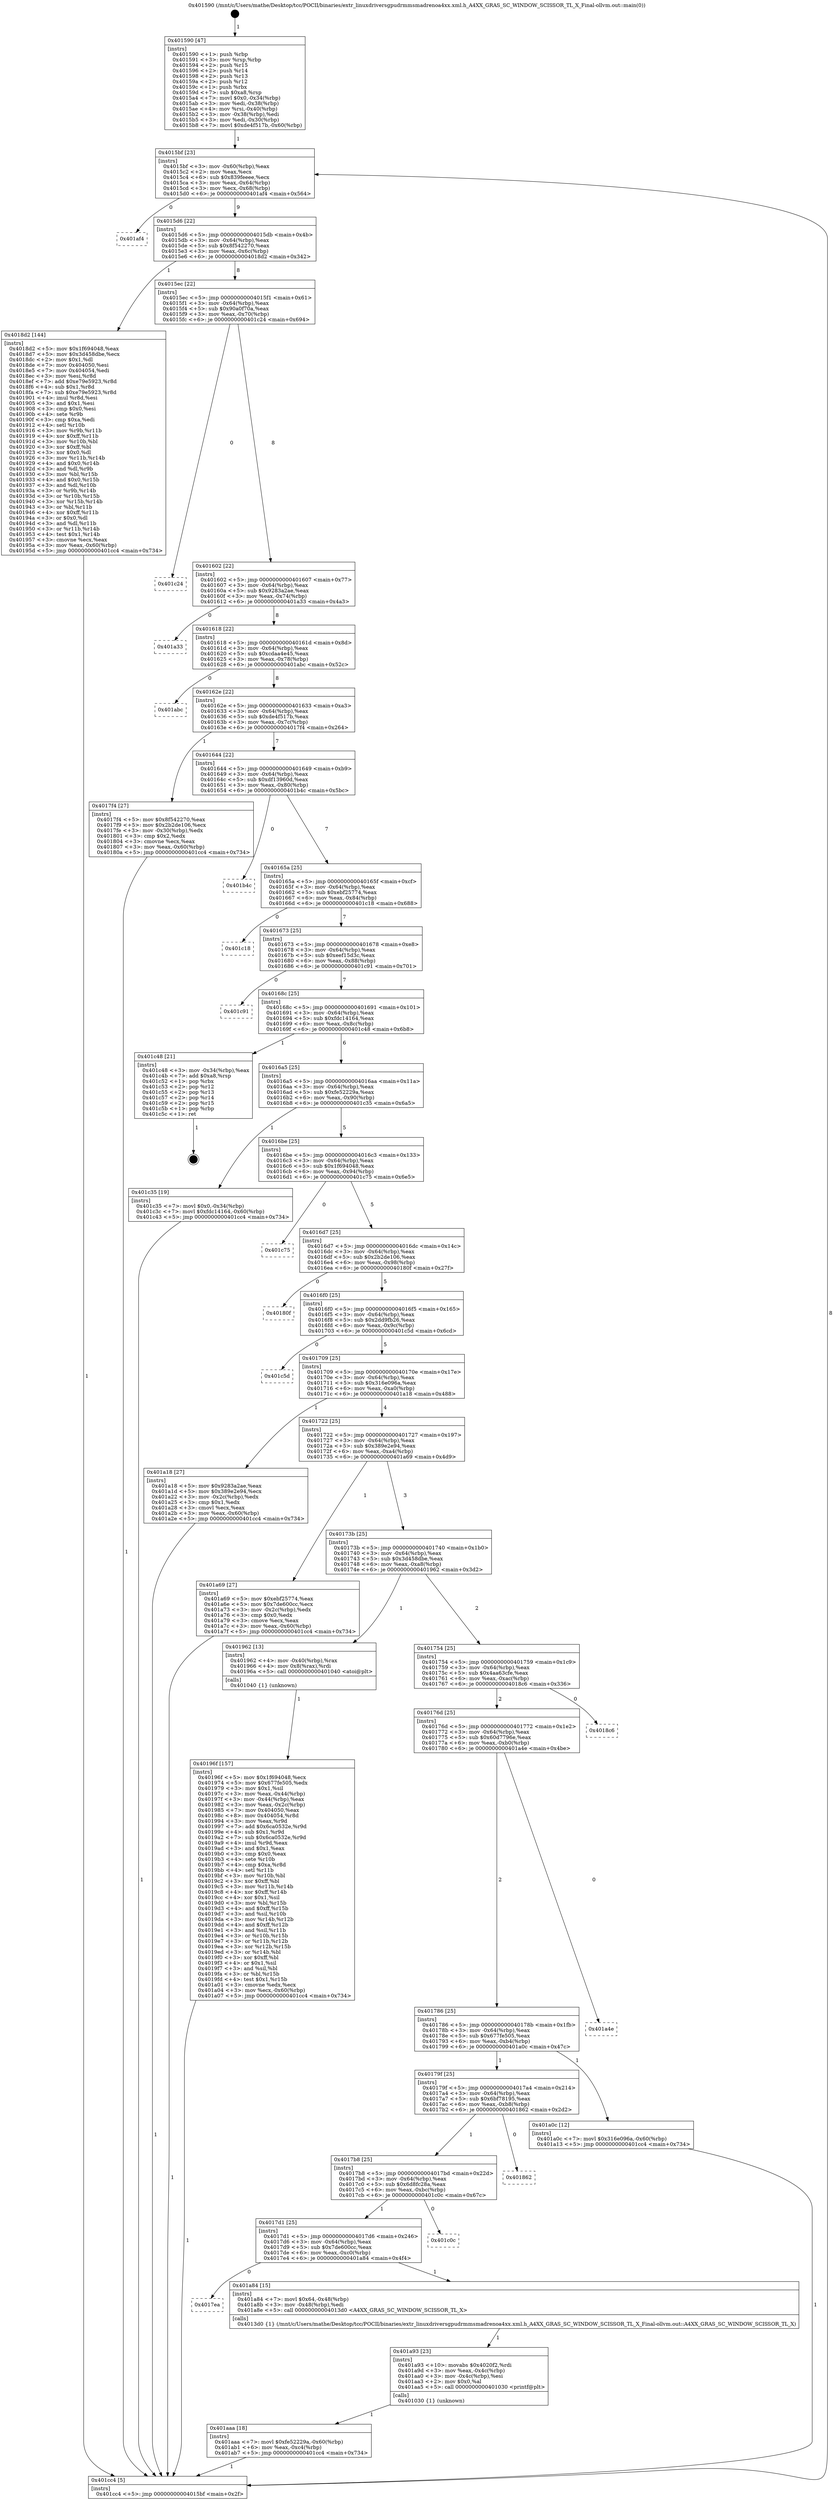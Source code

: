 digraph "0x401590" {
  label = "0x401590 (/mnt/c/Users/mathe/Desktop/tcc/POCII/binaries/extr_linuxdriversgpudrmmsmadrenoa4xx.xml.h_A4XX_GRAS_SC_WINDOW_SCISSOR_TL_X_Final-ollvm.out::main(0))"
  labelloc = "t"
  node[shape=record]

  Entry [label="",width=0.3,height=0.3,shape=circle,fillcolor=black,style=filled]
  "0x4015bf" [label="{
     0x4015bf [23]\l
     | [instrs]\l
     &nbsp;&nbsp;0x4015bf \<+3\>: mov -0x60(%rbp),%eax\l
     &nbsp;&nbsp;0x4015c2 \<+2\>: mov %eax,%ecx\l
     &nbsp;&nbsp;0x4015c4 \<+6\>: sub $0x839feeee,%ecx\l
     &nbsp;&nbsp;0x4015ca \<+3\>: mov %eax,-0x64(%rbp)\l
     &nbsp;&nbsp;0x4015cd \<+3\>: mov %ecx,-0x68(%rbp)\l
     &nbsp;&nbsp;0x4015d0 \<+6\>: je 0000000000401af4 \<main+0x564\>\l
  }"]
  "0x401af4" [label="{
     0x401af4\l
  }", style=dashed]
  "0x4015d6" [label="{
     0x4015d6 [22]\l
     | [instrs]\l
     &nbsp;&nbsp;0x4015d6 \<+5\>: jmp 00000000004015db \<main+0x4b\>\l
     &nbsp;&nbsp;0x4015db \<+3\>: mov -0x64(%rbp),%eax\l
     &nbsp;&nbsp;0x4015de \<+5\>: sub $0x8f542270,%eax\l
     &nbsp;&nbsp;0x4015e3 \<+3\>: mov %eax,-0x6c(%rbp)\l
     &nbsp;&nbsp;0x4015e6 \<+6\>: je 00000000004018d2 \<main+0x342\>\l
  }"]
  Exit [label="",width=0.3,height=0.3,shape=circle,fillcolor=black,style=filled,peripheries=2]
  "0x4018d2" [label="{
     0x4018d2 [144]\l
     | [instrs]\l
     &nbsp;&nbsp;0x4018d2 \<+5\>: mov $0x1f694048,%eax\l
     &nbsp;&nbsp;0x4018d7 \<+5\>: mov $0x3d458dbe,%ecx\l
     &nbsp;&nbsp;0x4018dc \<+2\>: mov $0x1,%dl\l
     &nbsp;&nbsp;0x4018de \<+7\>: mov 0x404050,%esi\l
     &nbsp;&nbsp;0x4018e5 \<+7\>: mov 0x404054,%edi\l
     &nbsp;&nbsp;0x4018ec \<+3\>: mov %esi,%r8d\l
     &nbsp;&nbsp;0x4018ef \<+7\>: add $0xe79e5923,%r8d\l
     &nbsp;&nbsp;0x4018f6 \<+4\>: sub $0x1,%r8d\l
     &nbsp;&nbsp;0x4018fa \<+7\>: sub $0xe79e5923,%r8d\l
     &nbsp;&nbsp;0x401901 \<+4\>: imul %r8d,%esi\l
     &nbsp;&nbsp;0x401905 \<+3\>: and $0x1,%esi\l
     &nbsp;&nbsp;0x401908 \<+3\>: cmp $0x0,%esi\l
     &nbsp;&nbsp;0x40190b \<+4\>: sete %r9b\l
     &nbsp;&nbsp;0x40190f \<+3\>: cmp $0xa,%edi\l
     &nbsp;&nbsp;0x401912 \<+4\>: setl %r10b\l
     &nbsp;&nbsp;0x401916 \<+3\>: mov %r9b,%r11b\l
     &nbsp;&nbsp;0x401919 \<+4\>: xor $0xff,%r11b\l
     &nbsp;&nbsp;0x40191d \<+3\>: mov %r10b,%bl\l
     &nbsp;&nbsp;0x401920 \<+3\>: xor $0xff,%bl\l
     &nbsp;&nbsp;0x401923 \<+3\>: xor $0x0,%dl\l
     &nbsp;&nbsp;0x401926 \<+3\>: mov %r11b,%r14b\l
     &nbsp;&nbsp;0x401929 \<+4\>: and $0x0,%r14b\l
     &nbsp;&nbsp;0x40192d \<+3\>: and %dl,%r9b\l
     &nbsp;&nbsp;0x401930 \<+3\>: mov %bl,%r15b\l
     &nbsp;&nbsp;0x401933 \<+4\>: and $0x0,%r15b\l
     &nbsp;&nbsp;0x401937 \<+3\>: and %dl,%r10b\l
     &nbsp;&nbsp;0x40193a \<+3\>: or %r9b,%r14b\l
     &nbsp;&nbsp;0x40193d \<+3\>: or %r10b,%r15b\l
     &nbsp;&nbsp;0x401940 \<+3\>: xor %r15b,%r14b\l
     &nbsp;&nbsp;0x401943 \<+3\>: or %bl,%r11b\l
     &nbsp;&nbsp;0x401946 \<+4\>: xor $0xff,%r11b\l
     &nbsp;&nbsp;0x40194a \<+3\>: or $0x0,%dl\l
     &nbsp;&nbsp;0x40194d \<+3\>: and %dl,%r11b\l
     &nbsp;&nbsp;0x401950 \<+3\>: or %r11b,%r14b\l
     &nbsp;&nbsp;0x401953 \<+4\>: test $0x1,%r14b\l
     &nbsp;&nbsp;0x401957 \<+3\>: cmovne %ecx,%eax\l
     &nbsp;&nbsp;0x40195a \<+3\>: mov %eax,-0x60(%rbp)\l
     &nbsp;&nbsp;0x40195d \<+5\>: jmp 0000000000401cc4 \<main+0x734\>\l
  }"]
  "0x4015ec" [label="{
     0x4015ec [22]\l
     | [instrs]\l
     &nbsp;&nbsp;0x4015ec \<+5\>: jmp 00000000004015f1 \<main+0x61\>\l
     &nbsp;&nbsp;0x4015f1 \<+3\>: mov -0x64(%rbp),%eax\l
     &nbsp;&nbsp;0x4015f4 \<+5\>: sub $0x90a0f70a,%eax\l
     &nbsp;&nbsp;0x4015f9 \<+3\>: mov %eax,-0x70(%rbp)\l
     &nbsp;&nbsp;0x4015fc \<+6\>: je 0000000000401c24 \<main+0x694\>\l
  }"]
  "0x401aaa" [label="{
     0x401aaa [18]\l
     | [instrs]\l
     &nbsp;&nbsp;0x401aaa \<+7\>: movl $0xfe52229a,-0x60(%rbp)\l
     &nbsp;&nbsp;0x401ab1 \<+6\>: mov %eax,-0xc4(%rbp)\l
     &nbsp;&nbsp;0x401ab7 \<+5\>: jmp 0000000000401cc4 \<main+0x734\>\l
  }"]
  "0x401c24" [label="{
     0x401c24\l
  }", style=dashed]
  "0x401602" [label="{
     0x401602 [22]\l
     | [instrs]\l
     &nbsp;&nbsp;0x401602 \<+5\>: jmp 0000000000401607 \<main+0x77\>\l
     &nbsp;&nbsp;0x401607 \<+3\>: mov -0x64(%rbp),%eax\l
     &nbsp;&nbsp;0x40160a \<+5\>: sub $0x9283a2ae,%eax\l
     &nbsp;&nbsp;0x40160f \<+3\>: mov %eax,-0x74(%rbp)\l
     &nbsp;&nbsp;0x401612 \<+6\>: je 0000000000401a33 \<main+0x4a3\>\l
  }"]
  "0x401a93" [label="{
     0x401a93 [23]\l
     | [instrs]\l
     &nbsp;&nbsp;0x401a93 \<+10\>: movabs $0x4020f2,%rdi\l
     &nbsp;&nbsp;0x401a9d \<+3\>: mov %eax,-0x4c(%rbp)\l
     &nbsp;&nbsp;0x401aa0 \<+3\>: mov -0x4c(%rbp),%esi\l
     &nbsp;&nbsp;0x401aa3 \<+2\>: mov $0x0,%al\l
     &nbsp;&nbsp;0x401aa5 \<+5\>: call 0000000000401030 \<printf@plt\>\l
     | [calls]\l
     &nbsp;&nbsp;0x401030 \{1\} (unknown)\l
  }"]
  "0x401a33" [label="{
     0x401a33\l
  }", style=dashed]
  "0x401618" [label="{
     0x401618 [22]\l
     | [instrs]\l
     &nbsp;&nbsp;0x401618 \<+5\>: jmp 000000000040161d \<main+0x8d\>\l
     &nbsp;&nbsp;0x40161d \<+3\>: mov -0x64(%rbp),%eax\l
     &nbsp;&nbsp;0x401620 \<+5\>: sub $0xcdaa4e45,%eax\l
     &nbsp;&nbsp;0x401625 \<+3\>: mov %eax,-0x78(%rbp)\l
     &nbsp;&nbsp;0x401628 \<+6\>: je 0000000000401abc \<main+0x52c\>\l
  }"]
  "0x4017ea" [label="{
     0x4017ea\l
  }", style=dashed]
  "0x401abc" [label="{
     0x401abc\l
  }", style=dashed]
  "0x40162e" [label="{
     0x40162e [22]\l
     | [instrs]\l
     &nbsp;&nbsp;0x40162e \<+5\>: jmp 0000000000401633 \<main+0xa3\>\l
     &nbsp;&nbsp;0x401633 \<+3\>: mov -0x64(%rbp),%eax\l
     &nbsp;&nbsp;0x401636 \<+5\>: sub $0xde4f517b,%eax\l
     &nbsp;&nbsp;0x40163b \<+3\>: mov %eax,-0x7c(%rbp)\l
     &nbsp;&nbsp;0x40163e \<+6\>: je 00000000004017f4 \<main+0x264\>\l
  }"]
  "0x401a84" [label="{
     0x401a84 [15]\l
     | [instrs]\l
     &nbsp;&nbsp;0x401a84 \<+7\>: movl $0x64,-0x48(%rbp)\l
     &nbsp;&nbsp;0x401a8b \<+3\>: mov -0x48(%rbp),%edi\l
     &nbsp;&nbsp;0x401a8e \<+5\>: call 00000000004013d0 \<A4XX_GRAS_SC_WINDOW_SCISSOR_TL_X\>\l
     | [calls]\l
     &nbsp;&nbsp;0x4013d0 \{1\} (/mnt/c/Users/mathe/Desktop/tcc/POCII/binaries/extr_linuxdriversgpudrmmsmadrenoa4xx.xml.h_A4XX_GRAS_SC_WINDOW_SCISSOR_TL_X_Final-ollvm.out::A4XX_GRAS_SC_WINDOW_SCISSOR_TL_X)\l
  }"]
  "0x4017f4" [label="{
     0x4017f4 [27]\l
     | [instrs]\l
     &nbsp;&nbsp;0x4017f4 \<+5\>: mov $0x8f542270,%eax\l
     &nbsp;&nbsp;0x4017f9 \<+5\>: mov $0x2b2de106,%ecx\l
     &nbsp;&nbsp;0x4017fe \<+3\>: mov -0x30(%rbp),%edx\l
     &nbsp;&nbsp;0x401801 \<+3\>: cmp $0x2,%edx\l
     &nbsp;&nbsp;0x401804 \<+3\>: cmovne %ecx,%eax\l
     &nbsp;&nbsp;0x401807 \<+3\>: mov %eax,-0x60(%rbp)\l
     &nbsp;&nbsp;0x40180a \<+5\>: jmp 0000000000401cc4 \<main+0x734\>\l
  }"]
  "0x401644" [label="{
     0x401644 [22]\l
     | [instrs]\l
     &nbsp;&nbsp;0x401644 \<+5\>: jmp 0000000000401649 \<main+0xb9\>\l
     &nbsp;&nbsp;0x401649 \<+3\>: mov -0x64(%rbp),%eax\l
     &nbsp;&nbsp;0x40164c \<+5\>: sub $0xdf13960d,%eax\l
     &nbsp;&nbsp;0x401651 \<+3\>: mov %eax,-0x80(%rbp)\l
     &nbsp;&nbsp;0x401654 \<+6\>: je 0000000000401b4c \<main+0x5bc\>\l
  }"]
  "0x401cc4" [label="{
     0x401cc4 [5]\l
     | [instrs]\l
     &nbsp;&nbsp;0x401cc4 \<+5\>: jmp 00000000004015bf \<main+0x2f\>\l
  }"]
  "0x401590" [label="{
     0x401590 [47]\l
     | [instrs]\l
     &nbsp;&nbsp;0x401590 \<+1\>: push %rbp\l
     &nbsp;&nbsp;0x401591 \<+3\>: mov %rsp,%rbp\l
     &nbsp;&nbsp;0x401594 \<+2\>: push %r15\l
     &nbsp;&nbsp;0x401596 \<+2\>: push %r14\l
     &nbsp;&nbsp;0x401598 \<+2\>: push %r13\l
     &nbsp;&nbsp;0x40159a \<+2\>: push %r12\l
     &nbsp;&nbsp;0x40159c \<+1\>: push %rbx\l
     &nbsp;&nbsp;0x40159d \<+7\>: sub $0xa8,%rsp\l
     &nbsp;&nbsp;0x4015a4 \<+7\>: movl $0x0,-0x34(%rbp)\l
     &nbsp;&nbsp;0x4015ab \<+3\>: mov %edi,-0x38(%rbp)\l
     &nbsp;&nbsp;0x4015ae \<+4\>: mov %rsi,-0x40(%rbp)\l
     &nbsp;&nbsp;0x4015b2 \<+3\>: mov -0x38(%rbp),%edi\l
     &nbsp;&nbsp;0x4015b5 \<+3\>: mov %edi,-0x30(%rbp)\l
     &nbsp;&nbsp;0x4015b8 \<+7\>: movl $0xde4f517b,-0x60(%rbp)\l
  }"]
  "0x4017d1" [label="{
     0x4017d1 [25]\l
     | [instrs]\l
     &nbsp;&nbsp;0x4017d1 \<+5\>: jmp 00000000004017d6 \<main+0x246\>\l
     &nbsp;&nbsp;0x4017d6 \<+3\>: mov -0x64(%rbp),%eax\l
     &nbsp;&nbsp;0x4017d9 \<+5\>: sub $0x7de600cc,%eax\l
     &nbsp;&nbsp;0x4017de \<+6\>: mov %eax,-0xc0(%rbp)\l
     &nbsp;&nbsp;0x4017e4 \<+6\>: je 0000000000401a84 \<main+0x4f4\>\l
  }"]
  "0x401b4c" [label="{
     0x401b4c\l
  }", style=dashed]
  "0x40165a" [label="{
     0x40165a [25]\l
     | [instrs]\l
     &nbsp;&nbsp;0x40165a \<+5\>: jmp 000000000040165f \<main+0xcf\>\l
     &nbsp;&nbsp;0x40165f \<+3\>: mov -0x64(%rbp),%eax\l
     &nbsp;&nbsp;0x401662 \<+5\>: sub $0xebf25774,%eax\l
     &nbsp;&nbsp;0x401667 \<+6\>: mov %eax,-0x84(%rbp)\l
     &nbsp;&nbsp;0x40166d \<+6\>: je 0000000000401c18 \<main+0x688\>\l
  }"]
  "0x401c0c" [label="{
     0x401c0c\l
  }", style=dashed]
  "0x401c18" [label="{
     0x401c18\l
  }", style=dashed]
  "0x401673" [label="{
     0x401673 [25]\l
     | [instrs]\l
     &nbsp;&nbsp;0x401673 \<+5\>: jmp 0000000000401678 \<main+0xe8\>\l
     &nbsp;&nbsp;0x401678 \<+3\>: mov -0x64(%rbp),%eax\l
     &nbsp;&nbsp;0x40167b \<+5\>: sub $0xeef15d3c,%eax\l
     &nbsp;&nbsp;0x401680 \<+6\>: mov %eax,-0x88(%rbp)\l
     &nbsp;&nbsp;0x401686 \<+6\>: je 0000000000401c91 \<main+0x701\>\l
  }"]
  "0x4017b8" [label="{
     0x4017b8 [25]\l
     | [instrs]\l
     &nbsp;&nbsp;0x4017b8 \<+5\>: jmp 00000000004017bd \<main+0x22d\>\l
     &nbsp;&nbsp;0x4017bd \<+3\>: mov -0x64(%rbp),%eax\l
     &nbsp;&nbsp;0x4017c0 \<+5\>: sub $0x6d8fc28a,%eax\l
     &nbsp;&nbsp;0x4017c5 \<+6\>: mov %eax,-0xbc(%rbp)\l
     &nbsp;&nbsp;0x4017cb \<+6\>: je 0000000000401c0c \<main+0x67c\>\l
  }"]
  "0x401c91" [label="{
     0x401c91\l
  }", style=dashed]
  "0x40168c" [label="{
     0x40168c [25]\l
     | [instrs]\l
     &nbsp;&nbsp;0x40168c \<+5\>: jmp 0000000000401691 \<main+0x101\>\l
     &nbsp;&nbsp;0x401691 \<+3\>: mov -0x64(%rbp),%eax\l
     &nbsp;&nbsp;0x401694 \<+5\>: sub $0xfdc14164,%eax\l
     &nbsp;&nbsp;0x401699 \<+6\>: mov %eax,-0x8c(%rbp)\l
     &nbsp;&nbsp;0x40169f \<+6\>: je 0000000000401c48 \<main+0x6b8\>\l
  }"]
  "0x401862" [label="{
     0x401862\l
  }", style=dashed]
  "0x401c48" [label="{
     0x401c48 [21]\l
     | [instrs]\l
     &nbsp;&nbsp;0x401c48 \<+3\>: mov -0x34(%rbp),%eax\l
     &nbsp;&nbsp;0x401c4b \<+7\>: add $0xa8,%rsp\l
     &nbsp;&nbsp;0x401c52 \<+1\>: pop %rbx\l
     &nbsp;&nbsp;0x401c53 \<+2\>: pop %r12\l
     &nbsp;&nbsp;0x401c55 \<+2\>: pop %r13\l
     &nbsp;&nbsp;0x401c57 \<+2\>: pop %r14\l
     &nbsp;&nbsp;0x401c59 \<+2\>: pop %r15\l
     &nbsp;&nbsp;0x401c5b \<+1\>: pop %rbp\l
     &nbsp;&nbsp;0x401c5c \<+1\>: ret\l
  }"]
  "0x4016a5" [label="{
     0x4016a5 [25]\l
     | [instrs]\l
     &nbsp;&nbsp;0x4016a5 \<+5\>: jmp 00000000004016aa \<main+0x11a\>\l
     &nbsp;&nbsp;0x4016aa \<+3\>: mov -0x64(%rbp),%eax\l
     &nbsp;&nbsp;0x4016ad \<+5\>: sub $0xfe52229a,%eax\l
     &nbsp;&nbsp;0x4016b2 \<+6\>: mov %eax,-0x90(%rbp)\l
     &nbsp;&nbsp;0x4016b8 \<+6\>: je 0000000000401c35 \<main+0x6a5\>\l
  }"]
  "0x40179f" [label="{
     0x40179f [25]\l
     | [instrs]\l
     &nbsp;&nbsp;0x40179f \<+5\>: jmp 00000000004017a4 \<main+0x214\>\l
     &nbsp;&nbsp;0x4017a4 \<+3\>: mov -0x64(%rbp),%eax\l
     &nbsp;&nbsp;0x4017a7 \<+5\>: sub $0x6bf78195,%eax\l
     &nbsp;&nbsp;0x4017ac \<+6\>: mov %eax,-0xb8(%rbp)\l
     &nbsp;&nbsp;0x4017b2 \<+6\>: je 0000000000401862 \<main+0x2d2\>\l
  }"]
  "0x401c35" [label="{
     0x401c35 [19]\l
     | [instrs]\l
     &nbsp;&nbsp;0x401c35 \<+7\>: movl $0x0,-0x34(%rbp)\l
     &nbsp;&nbsp;0x401c3c \<+7\>: movl $0xfdc14164,-0x60(%rbp)\l
     &nbsp;&nbsp;0x401c43 \<+5\>: jmp 0000000000401cc4 \<main+0x734\>\l
  }"]
  "0x4016be" [label="{
     0x4016be [25]\l
     | [instrs]\l
     &nbsp;&nbsp;0x4016be \<+5\>: jmp 00000000004016c3 \<main+0x133\>\l
     &nbsp;&nbsp;0x4016c3 \<+3\>: mov -0x64(%rbp),%eax\l
     &nbsp;&nbsp;0x4016c6 \<+5\>: sub $0x1f694048,%eax\l
     &nbsp;&nbsp;0x4016cb \<+6\>: mov %eax,-0x94(%rbp)\l
     &nbsp;&nbsp;0x4016d1 \<+6\>: je 0000000000401c75 \<main+0x6e5\>\l
  }"]
  "0x401a0c" [label="{
     0x401a0c [12]\l
     | [instrs]\l
     &nbsp;&nbsp;0x401a0c \<+7\>: movl $0x316e096a,-0x60(%rbp)\l
     &nbsp;&nbsp;0x401a13 \<+5\>: jmp 0000000000401cc4 \<main+0x734\>\l
  }"]
  "0x401c75" [label="{
     0x401c75\l
  }", style=dashed]
  "0x4016d7" [label="{
     0x4016d7 [25]\l
     | [instrs]\l
     &nbsp;&nbsp;0x4016d7 \<+5\>: jmp 00000000004016dc \<main+0x14c\>\l
     &nbsp;&nbsp;0x4016dc \<+3\>: mov -0x64(%rbp),%eax\l
     &nbsp;&nbsp;0x4016df \<+5\>: sub $0x2b2de106,%eax\l
     &nbsp;&nbsp;0x4016e4 \<+6\>: mov %eax,-0x98(%rbp)\l
     &nbsp;&nbsp;0x4016ea \<+6\>: je 000000000040180f \<main+0x27f\>\l
  }"]
  "0x401786" [label="{
     0x401786 [25]\l
     | [instrs]\l
     &nbsp;&nbsp;0x401786 \<+5\>: jmp 000000000040178b \<main+0x1fb\>\l
     &nbsp;&nbsp;0x40178b \<+3\>: mov -0x64(%rbp),%eax\l
     &nbsp;&nbsp;0x40178e \<+5\>: sub $0x677fe505,%eax\l
     &nbsp;&nbsp;0x401793 \<+6\>: mov %eax,-0xb4(%rbp)\l
     &nbsp;&nbsp;0x401799 \<+6\>: je 0000000000401a0c \<main+0x47c\>\l
  }"]
  "0x40180f" [label="{
     0x40180f\l
  }", style=dashed]
  "0x4016f0" [label="{
     0x4016f0 [25]\l
     | [instrs]\l
     &nbsp;&nbsp;0x4016f0 \<+5\>: jmp 00000000004016f5 \<main+0x165\>\l
     &nbsp;&nbsp;0x4016f5 \<+3\>: mov -0x64(%rbp),%eax\l
     &nbsp;&nbsp;0x4016f8 \<+5\>: sub $0x2dd9fb26,%eax\l
     &nbsp;&nbsp;0x4016fd \<+6\>: mov %eax,-0x9c(%rbp)\l
     &nbsp;&nbsp;0x401703 \<+6\>: je 0000000000401c5d \<main+0x6cd\>\l
  }"]
  "0x401a4e" [label="{
     0x401a4e\l
  }", style=dashed]
  "0x401c5d" [label="{
     0x401c5d\l
  }", style=dashed]
  "0x401709" [label="{
     0x401709 [25]\l
     | [instrs]\l
     &nbsp;&nbsp;0x401709 \<+5\>: jmp 000000000040170e \<main+0x17e\>\l
     &nbsp;&nbsp;0x40170e \<+3\>: mov -0x64(%rbp),%eax\l
     &nbsp;&nbsp;0x401711 \<+5\>: sub $0x316e096a,%eax\l
     &nbsp;&nbsp;0x401716 \<+6\>: mov %eax,-0xa0(%rbp)\l
     &nbsp;&nbsp;0x40171c \<+6\>: je 0000000000401a18 \<main+0x488\>\l
  }"]
  "0x40176d" [label="{
     0x40176d [25]\l
     | [instrs]\l
     &nbsp;&nbsp;0x40176d \<+5\>: jmp 0000000000401772 \<main+0x1e2\>\l
     &nbsp;&nbsp;0x401772 \<+3\>: mov -0x64(%rbp),%eax\l
     &nbsp;&nbsp;0x401775 \<+5\>: sub $0x60d7796e,%eax\l
     &nbsp;&nbsp;0x40177a \<+6\>: mov %eax,-0xb0(%rbp)\l
     &nbsp;&nbsp;0x401780 \<+6\>: je 0000000000401a4e \<main+0x4be\>\l
  }"]
  "0x401a18" [label="{
     0x401a18 [27]\l
     | [instrs]\l
     &nbsp;&nbsp;0x401a18 \<+5\>: mov $0x9283a2ae,%eax\l
     &nbsp;&nbsp;0x401a1d \<+5\>: mov $0x389e2e94,%ecx\l
     &nbsp;&nbsp;0x401a22 \<+3\>: mov -0x2c(%rbp),%edx\l
     &nbsp;&nbsp;0x401a25 \<+3\>: cmp $0x1,%edx\l
     &nbsp;&nbsp;0x401a28 \<+3\>: cmovl %ecx,%eax\l
     &nbsp;&nbsp;0x401a2b \<+3\>: mov %eax,-0x60(%rbp)\l
     &nbsp;&nbsp;0x401a2e \<+5\>: jmp 0000000000401cc4 \<main+0x734\>\l
  }"]
  "0x401722" [label="{
     0x401722 [25]\l
     | [instrs]\l
     &nbsp;&nbsp;0x401722 \<+5\>: jmp 0000000000401727 \<main+0x197\>\l
     &nbsp;&nbsp;0x401727 \<+3\>: mov -0x64(%rbp),%eax\l
     &nbsp;&nbsp;0x40172a \<+5\>: sub $0x389e2e94,%eax\l
     &nbsp;&nbsp;0x40172f \<+6\>: mov %eax,-0xa4(%rbp)\l
     &nbsp;&nbsp;0x401735 \<+6\>: je 0000000000401a69 \<main+0x4d9\>\l
  }"]
  "0x4018c6" [label="{
     0x4018c6\l
  }", style=dashed]
  "0x401a69" [label="{
     0x401a69 [27]\l
     | [instrs]\l
     &nbsp;&nbsp;0x401a69 \<+5\>: mov $0xebf25774,%eax\l
     &nbsp;&nbsp;0x401a6e \<+5\>: mov $0x7de600cc,%ecx\l
     &nbsp;&nbsp;0x401a73 \<+3\>: mov -0x2c(%rbp),%edx\l
     &nbsp;&nbsp;0x401a76 \<+3\>: cmp $0x0,%edx\l
     &nbsp;&nbsp;0x401a79 \<+3\>: cmove %ecx,%eax\l
     &nbsp;&nbsp;0x401a7c \<+3\>: mov %eax,-0x60(%rbp)\l
     &nbsp;&nbsp;0x401a7f \<+5\>: jmp 0000000000401cc4 \<main+0x734\>\l
  }"]
  "0x40173b" [label="{
     0x40173b [25]\l
     | [instrs]\l
     &nbsp;&nbsp;0x40173b \<+5\>: jmp 0000000000401740 \<main+0x1b0\>\l
     &nbsp;&nbsp;0x401740 \<+3\>: mov -0x64(%rbp),%eax\l
     &nbsp;&nbsp;0x401743 \<+5\>: sub $0x3d458dbe,%eax\l
     &nbsp;&nbsp;0x401748 \<+6\>: mov %eax,-0xa8(%rbp)\l
     &nbsp;&nbsp;0x40174e \<+6\>: je 0000000000401962 \<main+0x3d2\>\l
  }"]
  "0x40196f" [label="{
     0x40196f [157]\l
     | [instrs]\l
     &nbsp;&nbsp;0x40196f \<+5\>: mov $0x1f694048,%ecx\l
     &nbsp;&nbsp;0x401974 \<+5\>: mov $0x677fe505,%edx\l
     &nbsp;&nbsp;0x401979 \<+3\>: mov $0x1,%sil\l
     &nbsp;&nbsp;0x40197c \<+3\>: mov %eax,-0x44(%rbp)\l
     &nbsp;&nbsp;0x40197f \<+3\>: mov -0x44(%rbp),%eax\l
     &nbsp;&nbsp;0x401982 \<+3\>: mov %eax,-0x2c(%rbp)\l
     &nbsp;&nbsp;0x401985 \<+7\>: mov 0x404050,%eax\l
     &nbsp;&nbsp;0x40198c \<+8\>: mov 0x404054,%r8d\l
     &nbsp;&nbsp;0x401994 \<+3\>: mov %eax,%r9d\l
     &nbsp;&nbsp;0x401997 \<+7\>: add $0x6ca0532e,%r9d\l
     &nbsp;&nbsp;0x40199e \<+4\>: sub $0x1,%r9d\l
     &nbsp;&nbsp;0x4019a2 \<+7\>: sub $0x6ca0532e,%r9d\l
     &nbsp;&nbsp;0x4019a9 \<+4\>: imul %r9d,%eax\l
     &nbsp;&nbsp;0x4019ad \<+3\>: and $0x1,%eax\l
     &nbsp;&nbsp;0x4019b0 \<+3\>: cmp $0x0,%eax\l
     &nbsp;&nbsp;0x4019b3 \<+4\>: sete %r10b\l
     &nbsp;&nbsp;0x4019b7 \<+4\>: cmp $0xa,%r8d\l
     &nbsp;&nbsp;0x4019bb \<+4\>: setl %r11b\l
     &nbsp;&nbsp;0x4019bf \<+3\>: mov %r10b,%bl\l
     &nbsp;&nbsp;0x4019c2 \<+3\>: xor $0xff,%bl\l
     &nbsp;&nbsp;0x4019c5 \<+3\>: mov %r11b,%r14b\l
     &nbsp;&nbsp;0x4019c8 \<+4\>: xor $0xff,%r14b\l
     &nbsp;&nbsp;0x4019cc \<+4\>: xor $0x1,%sil\l
     &nbsp;&nbsp;0x4019d0 \<+3\>: mov %bl,%r15b\l
     &nbsp;&nbsp;0x4019d3 \<+4\>: and $0xff,%r15b\l
     &nbsp;&nbsp;0x4019d7 \<+3\>: and %sil,%r10b\l
     &nbsp;&nbsp;0x4019da \<+3\>: mov %r14b,%r12b\l
     &nbsp;&nbsp;0x4019dd \<+4\>: and $0xff,%r12b\l
     &nbsp;&nbsp;0x4019e1 \<+3\>: and %sil,%r11b\l
     &nbsp;&nbsp;0x4019e4 \<+3\>: or %r10b,%r15b\l
     &nbsp;&nbsp;0x4019e7 \<+3\>: or %r11b,%r12b\l
     &nbsp;&nbsp;0x4019ea \<+3\>: xor %r12b,%r15b\l
     &nbsp;&nbsp;0x4019ed \<+3\>: or %r14b,%bl\l
     &nbsp;&nbsp;0x4019f0 \<+3\>: xor $0xff,%bl\l
     &nbsp;&nbsp;0x4019f3 \<+4\>: or $0x1,%sil\l
     &nbsp;&nbsp;0x4019f7 \<+3\>: and %sil,%bl\l
     &nbsp;&nbsp;0x4019fa \<+3\>: or %bl,%r15b\l
     &nbsp;&nbsp;0x4019fd \<+4\>: test $0x1,%r15b\l
     &nbsp;&nbsp;0x401a01 \<+3\>: cmovne %edx,%ecx\l
     &nbsp;&nbsp;0x401a04 \<+3\>: mov %ecx,-0x60(%rbp)\l
     &nbsp;&nbsp;0x401a07 \<+5\>: jmp 0000000000401cc4 \<main+0x734\>\l
  }"]
  "0x401962" [label="{
     0x401962 [13]\l
     | [instrs]\l
     &nbsp;&nbsp;0x401962 \<+4\>: mov -0x40(%rbp),%rax\l
     &nbsp;&nbsp;0x401966 \<+4\>: mov 0x8(%rax),%rdi\l
     &nbsp;&nbsp;0x40196a \<+5\>: call 0000000000401040 \<atoi@plt\>\l
     | [calls]\l
     &nbsp;&nbsp;0x401040 \{1\} (unknown)\l
  }"]
  "0x401754" [label="{
     0x401754 [25]\l
     | [instrs]\l
     &nbsp;&nbsp;0x401754 \<+5\>: jmp 0000000000401759 \<main+0x1c9\>\l
     &nbsp;&nbsp;0x401759 \<+3\>: mov -0x64(%rbp),%eax\l
     &nbsp;&nbsp;0x40175c \<+5\>: sub $0x4aa63cfe,%eax\l
     &nbsp;&nbsp;0x401761 \<+6\>: mov %eax,-0xac(%rbp)\l
     &nbsp;&nbsp;0x401767 \<+6\>: je 00000000004018c6 \<main+0x336\>\l
  }"]
  Entry -> "0x401590" [label=" 1"]
  "0x4015bf" -> "0x401af4" [label=" 0"]
  "0x4015bf" -> "0x4015d6" [label=" 9"]
  "0x401c48" -> Exit [label=" 1"]
  "0x4015d6" -> "0x4018d2" [label=" 1"]
  "0x4015d6" -> "0x4015ec" [label=" 8"]
  "0x401c35" -> "0x401cc4" [label=" 1"]
  "0x4015ec" -> "0x401c24" [label=" 0"]
  "0x4015ec" -> "0x401602" [label=" 8"]
  "0x401aaa" -> "0x401cc4" [label=" 1"]
  "0x401602" -> "0x401a33" [label=" 0"]
  "0x401602" -> "0x401618" [label=" 8"]
  "0x401a93" -> "0x401aaa" [label=" 1"]
  "0x401618" -> "0x401abc" [label=" 0"]
  "0x401618" -> "0x40162e" [label=" 8"]
  "0x401a84" -> "0x401a93" [label=" 1"]
  "0x40162e" -> "0x4017f4" [label=" 1"]
  "0x40162e" -> "0x401644" [label=" 7"]
  "0x4017f4" -> "0x401cc4" [label=" 1"]
  "0x401590" -> "0x4015bf" [label=" 1"]
  "0x401cc4" -> "0x4015bf" [label=" 8"]
  "0x4018d2" -> "0x401cc4" [label=" 1"]
  "0x4017d1" -> "0x4017ea" [label=" 0"]
  "0x401644" -> "0x401b4c" [label=" 0"]
  "0x401644" -> "0x40165a" [label=" 7"]
  "0x4017d1" -> "0x401a84" [label=" 1"]
  "0x40165a" -> "0x401c18" [label=" 0"]
  "0x40165a" -> "0x401673" [label=" 7"]
  "0x4017b8" -> "0x4017d1" [label=" 1"]
  "0x401673" -> "0x401c91" [label=" 0"]
  "0x401673" -> "0x40168c" [label=" 7"]
  "0x4017b8" -> "0x401c0c" [label=" 0"]
  "0x40168c" -> "0x401c48" [label=" 1"]
  "0x40168c" -> "0x4016a5" [label=" 6"]
  "0x40179f" -> "0x4017b8" [label=" 1"]
  "0x4016a5" -> "0x401c35" [label=" 1"]
  "0x4016a5" -> "0x4016be" [label=" 5"]
  "0x40179f" -> "0x401862" [label=" 0"]
  "0x4016be" -> "0x401c75" [label=" 0"]
  "0x4016be" -> "0x4016d7" [label=" 5"]
  "0x401a69" -> "0x401cc4" [label=" 1"]
  "0x4016d7" -> "0x40180f" [label=" 0"]
  "0x4016d7" -> "0x4016f0" [label=" 5"]
  "0x401a0c" -> "0x401cc4" [label=" 1"]
  "0x4016f0" -> "0x401c5d" [label=" 0"]
  "0x4016f0" -> "0x401709" [label=" 5"]
  "0x401786" -> "0x40179f" [label=" 1"]
  "0x401709" -> "0x401a18" [label=" 1"]
  "0x401709" -> "0x401722" [label=" 4"]
  "0x401a18" -> "0x401cc4" [label=" 1"]
  "0x401722" -> "0x401a69" [label=" 1"]
  "0x401722" -> "0x40173b" [label=" 3"]
  "0x40176d" -> "0x401786" [label=" 2"]
  "0x40173b" -> "0x401962" [label=" 1"]
  "0x40173b" -> "0x401754" [label=" 2"]
  "0x401962" -> "0x40196f" [label=" 1"]
  "0x40196f" -> "0x401cc4" [label=" 1"]
  "0x40176d" -> "0x401a4e" [label=" 0"]
  "0x401754" -> "0x4018c6" [label=" 0"]
  "0x401754" -> "0x40176d" [label=" 2"]
  "0x401786" -> "0x401a0c" [label=" 1"]
}
